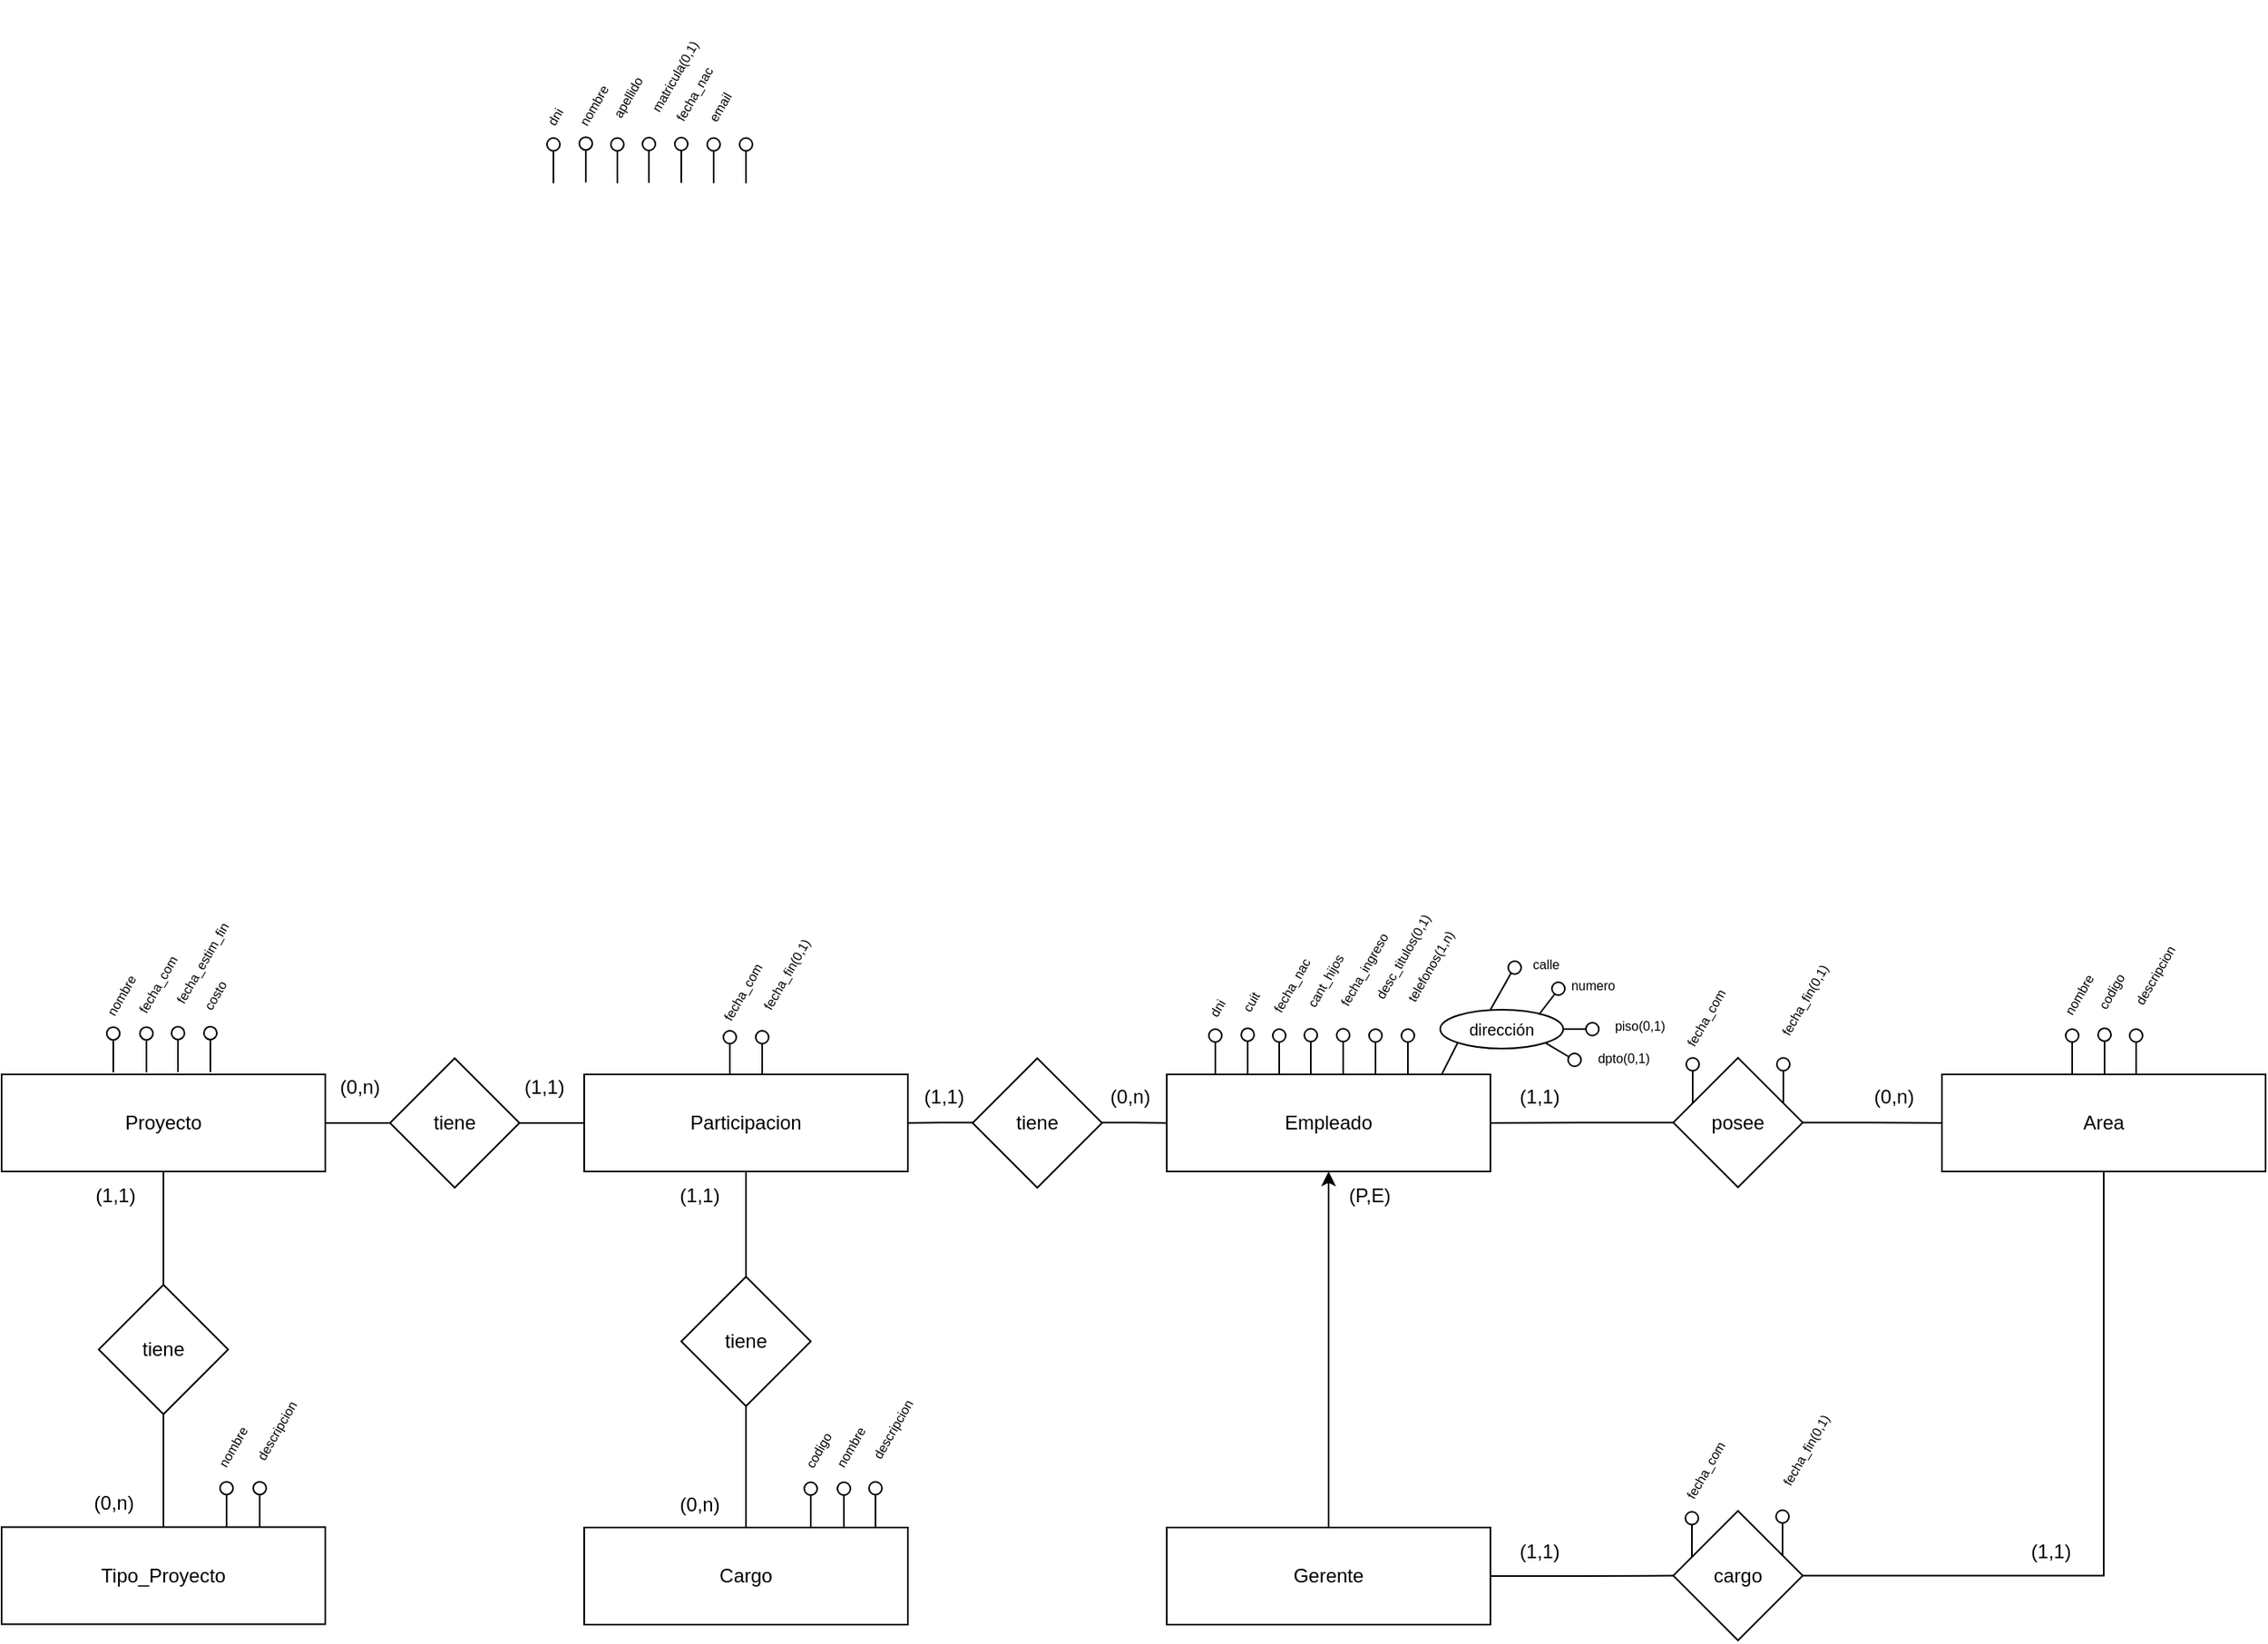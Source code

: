 <mxfile version="26.1.1">
  <diagram name="Page-1" id="OwCOIzThx3f6TGoiBRJK">
    <mxGraphModel dx="4264" dy="2077" grid="1" gridSize="10" guides="1" tooltips="1" connect="1" arrows="1" fold="1" page="1" pageScale="1" pageWidth="850" pageHeight="1100" math="0" shadow="0">
      <root>
        <mxCell id="0" />
        <mxCell id="1" parent="0" />
        <mxCell id="jll_CH9f2McwU1DsK0mr-197" value="Area" style="rounded=0;whiteSpace=wrap;html=1;" vertex="1" parent="1">
          <mxGeometry x="-761" y="-280" width="200" height="60" as="geometry" />
        </mxCell>
        <mxCell id="jll_CH9f2McwU1DsK0mr-198" value="Empleado" style="rounded=0;whiteSpace=wrap;html=1;" vertex="1" parent="1">
          <mxGeometry x="-1240" y="-280" width="200" height="60" as="geometry" />
        </mxCell>
        <mxCell id="jll_CH9f2McwU1DsK0mr-200" value="Tipo_Proyecto" style="rounded=0;whiteSpace=wrap;html=1;" vertex="1" parent="1">
          <mxGeometry x="-1960" y="-0.25" width="200" height="60" as="geometry" />
        </mxCell>
        <mxCell id="jll_CH9f2McwU1DsK0mr-201" value="Cargo" style="rounded=0;whiteSpace=wrap;html=1;" vertex="1" parent="1">
          <mxGeometry x="-1600" width="200" height="60" as="geometry" />
        </mxCell>
        <mxCell id="jll_CH9f2McwU1DsK0mr-216" value="" style="group" vertex="1" connectable="0" parent="1">
          <mxGeometry x="-1564" y="-858.998" width="8" height="28" as="geometry" />
        </mxCell>
        <mxCell id="jll_CH9f2McwU1DsK0mr-217" value="" style="ellipse;whiteSpace=wrap;html=1;aspect=fixed;fillColor=light-dark(#FFFFFF,transparent);" vertex="1" parent="jll_CH9f2McwU1DsK0mr-216">
          <mxGeometry width="8" height="8" as="geometry" />
        </mxCell>
        <mxCell id="jll_CH9f2McwU1DsK0mr-218" style="edgeStyle=orthogonalEdgeStyle;rounded=0;orthogonalLoop=1;jettySize=auto;html=1;endArrow=none;startFill=0;" edge="1" parent="jll_CH9f2McwU1DsK0mr-216">
          <mxGeometry relative="1" as="geometry">
            <mxPoint x="4" y="28" as="targetPoint" />
            <mxPoint x="4" y="8" as="sourcePoint" />
          </mxGeometry>
        </mxCell>
        <mxCell id="jll_CH9f2McwU1DsK0mr-219" value="&lt;font style=&quot;font-size: 8px;&quot;&gt;matricula(0,1)&lt;/font&gt;" style="text;html=1;align=center;verticalAlign=middle;resizable=0;points=[];autosize=1;strokeColor=none;fillColor=none;rotation=-60;" vertex="1" parent="1">
          <mxGeometry x="-1590" y="-911.998" width="90" height="30" as="geometry" />
        </mxCell>
        <mxCell id="jll_CH9f2McwU1DsK0mr-220" value="" style="group" vertex="1" connectable="0" parent="1">
          <mxGeometry x="-1623" y="-858.748" width="8" height="28" as="geometry" />
        </mxCell>
        <mxCell id="jll_CH9f2McwU1DsK0mr-221" value="" style="ellipse;whiteSpace=wrap;html=1;aspect=fixed;fillColor=light-dark(#FFFFFF,#FFFFFF);" vertex="1" parent="jll_CH9f2McwU1DsK0mr-220">
          <mxGeometry width="8" height="8" as="geometry" />
        </mxCell>
        <mxCell id="jll_CH9f2McwU1DsK0mr-222" style="edgeStyle=orthogonalEdgeStyle;rounded=0;orthogonalLoop=1;jettySize=auto;html=1;endArrow=none;startFill=0;" edge="1" parent="jll_CH9f2McwU1DsK0mr-220">
          <mxGeometry relative="1" as="geometry">
            <mxPoint x="4" y="28" as="targetPoint" />
            <mxPoint x="4" y="8" as="sourcePoint" />
          </mxGeometry>
        </mxCell>
        <mxCell id="jll_CH9f2McwU1DsK0mr-223" value="&lt;font style=&quot;font-size: 8px;&quot;&gt;dni&lt;/font&gt;" style="text;html=1;align=center;verticalAlign=middle;resizable=0;points=[];autosize=1;strokeColor=none;fillColor=none;rotation=-60;" vertex="1" parent="1">
          <mxGeometry x="-1639" y="-886.998" width="40" height="30" as="geometry" />
        </mxCell>
        <mxCell id="jll_CH9f2McwU1DsK0mr-224" value="" style="group" vertex="1" connectable="0" parent="1">
          <mxGeometry x="-1603" y="-859.288" width="8" height="28" as="geometry" />
        </mxCell>
        <mxCell id="jll_CH9f2McwU1DsK0mr-225" value="" style="ellipse;whiteSpace=wrap;html=1;aspect=fixed;fillColor=light-dark(#FFFFFF,transparent);" vertex="1" parent="jll_CH9f2McwU1DsK0mr-224">
          <mxGeometry width="8" height="8" as="geometry" />
        </mxCell>
        <mxCell id="jll_CH9f2McwU1DsK0mr-226" style="edgeStyle=orthogonalEdgeStyle;rounded=0;orthogonalLoop=1;jettySize=auto;html=1;endArrow=none;startFill=0;" edge="1" parent="jll_CH9f2McwU1DsK0mr-224">
          <mxGeometry relative="1" as="geometry">
            <mxPoint x="4" y="28" as="targetPoint" />
            <mxPoint x="4" y="8" as="sourcePoint" />
          </mxGeometry>
        </mxCell>
        <mxCell id="jll_CH9f2McwU1DsK0mr-227" value="&lt;font style=&quot;font-size: 8px;&quot;&gt;nombre&lt;/font&gt;" style="text;html=1;align=center;verticalAlign=middle;resizable=0;points=[];autosize=1;strokeColor=none;fillColor=none;rotation=-60;" vertex="1" parent="1">
          <mxGeometry x="-1620" y="-893.998" width="50" height="30" as="geometry" />
        </mxCell>
        <mxCell id="jll_CH9f2McwU1DsK0mr-228" value="" style="group" vertex="1" connectable="0" parent="1">
          <mxGeometry x="-1583.5" y="-858.748" width="8" height="28" as="geometry" />
        </mxCell>
        <mxCell id="jll_CH9f2McwU1DsK0mr-229" value="" style="ellipse;whiteSpace=wrap;html=1;aspect=fixed;fillColor=light-dark(#FFFFFF,transparent);" vertex="1" parent="jll_CH9f2McwU1DsK0mr-228">
          <mxGeometry width="8" height="8" as="geometry" />
        </mxCell>
        <mxCell id="jll_CH9f2McwU1DsK0mr-230" style="edgeStyle=orthogonalEdgeStyle;rounded=0;orthogonalLoop=1;jettySize=auto;html=1;endArrow=none;startFill=0;" edge="1" parent="jll_CH9f2McwU1DsK0mr-228">
          <mxGeometry relative="1" as="geometry">
            <mxPoint x="4" y="28" as="targetPoint" />
            <mxPoint x="4" y="8" as="sourcePoint" />
          </mxGeometry>
        </mxCell>
        <mxCell id="jll_CH9f2McwU1DsK0mr-231" value="&lt;font style=&quot;font-size: 8px;&quot;&gt;apellido&lt;/font&gt;" style="text;html=1;align=center;verticalAlign=middle;resizable=0;points=[];autosize=1;strokeColor=none;fillColor=none;rotation=-60;" vertex="1" parent="1">
          <mxGeometry x="-1604" y="-898.998" width="60" height="30" as="geometry" />
        </mxCell>
        <mxCell id="jll_CH9f2McwU1DsK0mr-232" value="" style="group" vertex="1" connectable="0" parent="1">
          <mxGeometry x="-1544" y="-858.998" width="8" height="28" as="geometry" />
        </mxCell>
        <mxCell id="jll_CH9f2McwU1DsK0mr-233" value="" style="ellipse;whiteSpace=wrap;html=1;aspect=fixed;fillColor=light-dark(#FFFFFF,transparent);" vertex="1" parent="jll_CH9f2McwU1DsK0mr-232">
          <mxGeometry width="8" height="8" as="geometry" />
        </mxCell>
        <mxCell id="jll_CH9f2McwU1DsK0mr-234" style="edgeStyle=orthogonalEdgeStyle;rounded=0;orthogonalLoop=1;jettySize=auto;html=1;endArrow=none;startFill=0;" edge="1" parent="jll_CH9f2McwU1DsK0mr-232">
          <mxGeometry relative="1" as="geometry">
            <mxPoint x="4" y="28" as="targetPoint" />
            <mxPoint x="4" y="8" as="sourcePoint" />
          </mxGeometry>
        </mxCell>
        <mxCell id="jll_CH9f2McwU1DsK0mr-235" value="&lt;font style=&quot;font-size: 8px;&quot;&gt;fecha_nac&lt;/font&gt;" style="text;html=1;align=center;verticalAlign=middle;resizable=0;points=[];autosize=1;strokeColor=none;fillColor=none;rotation=-60;" vertex="1" parent="1">
          <mxGeometry x="-1568" y="-900.998" width="70" height="30" as="geometry" />
        </mxCell>
        <mxCell id="jll_CH9f2McwU1DsK0mr-236" value="" style="group" vertex="1" connectable="0" parent="1">
          <mxGeometry x="-1524" y="-858.748" width="8" height="28" as="geometry" />
        </mxCell>
        <mxCell id="jll_CH9f2McwU1DsK0mr-237" value="" style="ellipse;whiteSpace=wrap;html=1;aspect=fixed;fillColor=light-dark(#FFFFFF,transparent);" vertex="1" parent="jll_CH9f2McwU1DsK0mr-236">
          <mxGeometry width="8" height="8" as="geometry" />
        </mxCell>
        <mxCell id="jll_CH9f2McwU1DsK0mr-238" style="edgeStyle=orthogonalEdgeStyle;rounded=0;orthogonalLoop=1;jettySize=auto;html=1;endArrow=none;startFill=0;" edge="1" parent="jll_CH9f2McwU1DsK0mr-236">
          <mxGeometry relative="1" as="geometry">
            <mxPoint x="4" y="28" as="targetPoint" />
            <mxPoint x="4" y="8" as="sourcePoint" />
          </mxGeometry>
        </mxCell>
        <mxCell id="jll_CH9f2McwU1DsK0mr-239" value="" style="group" vertex="1" connectable="0" parent="1">
          <mxGeometry x="-1504" y="-858.748" width="8" height="28" as="geometry" />
        </mxCell>
        <mxCell id="jll_CH9f2McwU1DsK0mr-240" value="" style="ellipse;whiteSpace=wrap;html=1;aspect=fixed;fillColor=light-dark(#FFFFFF,transparent);" vertex="1" parent="jll_CH9f2McwU1DsK0mr-239">
          <mxGeometry width="8" height="8" as="geometry" />
        </mxCell>
        <mxCell id="jll_CH9f2McwU1DsK0mr-241" style="edgeStyle=orthogonalEdgeStyle;rounded=0;orthogonalLoop=1;jettySize=auto;html=1;endArrow=none;startFill=0;" edge="1" parent="jll_CH9f2McwU1DsK0mr-239">
          <mxGeometry relative="1" as="geometry">
            <mxPoint x="4" y="28" as="targetPoint" />
            <mxPoint x="4" y="8" as="sourcePoint" />
          </mxGeometry>
        </mxCell>
        <mxCell id="jll_CH9f2McwU1DsK0mr-242" value="&lt;font style=&quot;font-size: 8px;&quot;&gt;email&lt;/font&gt;" style="text;html=1;align=center;verticalAlign=middle;resizable=0;points=[];autosize=1;strokeColor=none;fillColor=none;rotation=-60;" vertex="1" parent="1">
          <mxGeometry x="-1542" y="-892.998" width="50" height="30" as="geometry" />
        </mxCell>
        <mxCell id="jll_CH9f2McwU1DsK0mr-287" value="" style="group" vertex="1" connectable="0" parent="1">
          <mxGeometry x="-684.5" y="-307.998" width="8" height="28" as="geometry" />
        </mxCell>
        <mxCell id="jll_CH9f2McwU1DsK0mr-288" value="" style="ellipse;whiteSpace=wrap;html=1;aspect=fixed;fillColor=light-dark(#FFFFFF,#FFFFFF);" vertex="1" parent="jll_CH9f2McwU1DsK0mr-287">
          <mxGeometry width="8" height="8" as="geometry" />
        </mxCell>
        <mxCell id="jll_CH9f2McwU1DsK0mr-289" style="edgeStyle=orthogonalEdgeStyle;rounded=0;orthogonalLoop=1;jettySize=auto;html=1;endArrow=none;startFill=0;" edge="1" parent="jll_CH9f2McwU1DsK0mr-287">
          <mxGeometry relative="1" as="geometry">
            <mxPoint x="4" y="28" as="targetPoint" />
            <mxPoint x="4" y="8" as="sourcePoint" />
          </mxGeometry>
        </mxCell>
        <mxCell id="jll_CH9f2McwU1DsK0mr-290" value="&lt;font style=&quot;font-size: 8px;&quot;&gt;nombre&lt;/font&gt;" style="text;html=1;align=center;verticalAlign=middle;resizable=0;points=[];autosize=1;strokeColor=none;fillColor=none;rotation=-60;" vertex="1" parent="1">
          <mxGeometry x="-702.5" y="-343.998" width="50" height="30" as="geometry" />
        </mxCell>
        <mxCell id="jll_CH9f2McwU1DsK0mr-291" value="" style="group" vertex="1" connectable="0" parent="1">
          <mxGeometry x="-664.5" y="-308.538" width="8" height="28" as="geometry" />
        </mxCell>
        <mxCell id="jll_CH9f2McwU1DsK0mr-292" value="" style="ellipse;whiteSpace=wrap;html=1;aspect=fixed;fillColor=light-dark(#FFFFFF,transparent);" vertex="1" parent="jll_CH9f2McwU1DsK0mr-291">
          <mxGeometry width="8" height="8" as="geometry" />
        </mxCell>
        <mxCell id="jll_CH9f2McwU1DsK0mr-293" style="edgeStyle=orthogonalEdgeStyle;rounded=0;orthogonalLoop=1;jettySize=auto;html=1;endArrow=none;startFill=0;" edge="1" parent="jll_CH9f2McwU1DsK0mr-291">
          <mxGeometry relative="1" as="geometry">
            <mxPoint x="4" y="28" as="targetPoint" />
            <mxPoint x="4" y="8" as="sourcePoint" />
          </mxGeometry>
        </mxCell>
        <mxCell id="jll_CH9f2McwU1DsK0mr-294" value="&lt;font style=&quot;font-size: 8px;&quot;&gt;codigo&lt;/font&gt;" style="text;html=1;align=center;verticalAlign=middle;resizable=0;points=[];autosize=1;strokeColor=none;fillColor=none;rotation=-60;" vertex="1" parent="1">
          <mxGeometry x="-682.5" y="-345.998" width="50" height="30" as="geometry" />
        </mxCell>
        <mxCell id="jll_CH9f2McwU1DsK0mr-295" value="" style="group" vertex="1" connectable="0" parent="1">
          <mxGeometry x="-645" y="-307.998" width="8" height="28" as="geometry" />
        </mxCell>
        <mxCell id="jll_CH9f2McwU1DsK0mr-296" value="" style="ellipse;whiteSpace=wrap;html=1;aspect=fixed;fillColor=light-dark(#FFFFFF,transparent);" vertex="1" parent="jll_CH9f2McwU1DsK0mr-295">
          <mxGeometry width="8" height="8" as="geometry" />
        </mxCell>
        <mxCell id="jll_CH9f2McwU1DsK0mr-297" style="edgeStyle=orthogonalEdgeStyle;rounded=0;orthogonalLoop=1;jettySize=auto;html=1;endArrow=none;startFill=0;" edge="1" parent="jll_CH9f2McwU1DsK0mr-295">
          <mxGeometry relative="1" as="geometry">
            <mxPoint x="4" y="28" as="targetPoint" />
            <mxPoint x="4" y="8" as="sourcePoint" />
          </mxGeometry>
        </mxCell>
        <mxCell id="jll_CH9f2McwU1DsK0mr-298" value="&lt;font style=&quot;font-size: 8px;&quot;&gt;descripcion&lt;/font&gt;" style="text;html=1;align=center;verticalAlign=middle;resizable=0;points=[];autosize=1;strokeColor=none;fillColor=none;rotation=-60;" vertex="1" parent="1">
          <mxGeometry x="-670.5" y="-355.998" width="80" height="30" as="geometry" />
        </mxCell>
        <mxCell id="jll_CH9f2McwU1DsK0mr-310" value="" style="group" vertex="1" connectable="0" parent="1">
          <mxGeometry x="-1155" y="-308.248" width="8" height="28" as="geometry" />
        </mxCell>
        <mxCell id="jll_CH9f2McwU1DsK0mr-311" value="" style="ellipse;whiteSpace=wrap;html=1;aspect=fixed;fillColor=light-dark(#FFFFFF,transparent);" vertex="1" parent="jll_CH9f2McwU1DsK0mr-310">
          <mxGeometry width="8" height="8" as="geometry" />
        </mxCell>
        <mxCell id="jll_CH9f2McwU1DsK0mr-312" style="edgeStyle=orthogonalEdgeStyle;rounded=0;orthogonalLoop=1;jettySize=auto;html=1;endArrow=none;startFill=0;" edge="1" parent="jll_CH9f2McwU1DsK0mr-310">
          <mxGeometry relative="1" as="geometry">
            <mxPoint x="4" y="28" as="targetPoint" />
            <mxPoint x="4" y="8" as="sourcePoint" />
          </mxGeometry>
        </mxCell>
        <mxCell id="jll_CH9f2McwU1DsK0mr-313" value="" style="group" vertex="1" connectable="0" parent="1">
          <mxGeometry x="-1214" y="-307.998" width="8" height="28" as="geometry" />
        </mxCell>
        <mxCell id="jll_CH9f2McwU1DsK0mr-314" value="" style="ellipse;whiteSpace=wrap;html=1;aspect=fixed;fillColor=light-dark(#FFFFFF,#FFFFFF);" vertex="1" parent="jll_CH9f2McwU1DsK0mr-313">
          <mxGeometry width="8" height="8" as="geometry" />
        </mxCell>
        <mxCell id="jll_CH9f2McwU1DsK0mr-315" style="edgeStyle=orthogonalEdgeStyle;rounded=0;orthogonalLoop=1;jettySize=auto;html=1;endArrow=none;startFill=0;" edge="1" parent="jll_CH9f2McwU1DsK0mr-313">
          <mxGeometry relative="1" as="geometry">
            <mxPoint x="4" y="28" as="targetPoint" />
            <mxPoint x="4" y="8" as="sourcePoint" />
          </mxGeometry>
        </mxCell>
        <mxCell id="jll_CH9f2McwU1DsK0mr-316" value="&lt;font style=&quot;font-size: 8px;&quot;&gt;dni&lt;/font&gt;" style="text;html=1;align=center;verticalAlign=middle;resizable=0;points=[];autosize=1;strokeColor=none;fillColor=none;rotation=-60;" vertex="1" parent="1">
          <mxGeometry x="-1230" y="-336.248" width="40" height="30" as="geometry" />
        </mxCell>
        <mxCell id="jll_CH9f2McwU1DsK0mr-317" value="" style="group" vertex="1" connectable="0" parent="1">
          <mxGeometry x="-1194" y="-308.538" width="8" height="28" as="geometry" />
        </mxCell>
        <mxCell id="jll_CH9f2McwU1DsK0mr-318" value="" style="ellipse;whiteSpace=wrap;html=1;aspect=fixed;fillColor=light-dark(#FFFFFF,#FFFFFF);" vertex="1" parent="jll_CH9f2McwU1DsK0mr-317">
          <mxGeometry width="8" height="8" as="geometry" />
        </mxCell>
        <mxCell id="jll_CH9f2McwU1DsK0mr-319" style="edgeStyle=orthogonalEdgeStyle;rounded=0;orthogonalLoop=1;jettySize=auto;html=1;endArrow=none;startFill=0;" edge="1" parent="jll_CH9f2McwU1DsK0mr-317">
          <mxGeometry relative="1" as="geometry">
            <mxPoint x="4" y="28" as="targetPoint" />
            <mxPoint x="4" y="8" as="sourcePoint" />
          </mxGeometry>
        </mxCell>
        <mxCell id="jll_CH9f2McwU1DsK0mr-320" value="&lt;font style=&quot;font-size: 8px;&quot;&gt;cuit&lt;/font&gt;" style="text;html=1;align=center;verticalAlign=middle;resizable=0;points=[];autosize=1;strokeColor=none;fillColor=none;rotation=-60;" vertex="1" parent="1">
          <mxGeometry x="-1209" y="-339.998" width="40" height="30" as="geometry" />
        </mxCell>
        <mxCell id="jll_CH9f2McwU1DsK0mr-321" value="" style="group" vertex="1" connectable="0" parent="1">
          <mxGeometry x="-1174.5" y="-307.998" width="8" height="28" as="geometry" />
        </mxCell>
        <mxCell id="jll_CH9f2McwU1DsK0mr-322" value="" style="ellipse;whiteSpace=wrap;html=1;aspect=fixed;fillColor=light-dark(#FFFFFF,transparent);" vertex="1" parent="jll_CH9f2McwU1DsK0mr-321">
          <mxGeometry width="8" height="8" as="geometry" />
        </mxCell>
        <mxCell id="jll_CH9f2McwU1DsK0mr-323" style="edgeStyle=orthogonalEdgeStyle;rounded=0;orthogonalLoop=1;jettySize=auto;html=1;endArrow=none;startFill=0;" edge="1" parent="jll_CH9f2McwU1DsK0mr-321">
          <mxGeometry relative="1" as="geometry">
            <mxPoint x="4" y="28" as="targetPoint" />
            <mxPoint x="4" y="8" as="sourcePoint" />
          </mxGeometry>
        </mxCell>
        <mxCell id="jll_CH9f2McwU1DsK0mr-324" value="&lt;font style=&quot;font-size: 8px;&quot;&gt;cant_hijos&lt;/font&gt;" style="text;html=1;align=center;verticalAlign=middle;resizable=0;points=[];autosize=1;strokeColor=none;fillColor=none;rotation=-60;" vertex="1" parent="1">
          <mxGeometry x="-1178" y="-352.998" width="70" height="30" as="geometry" />
        </mxCell>
        <mxCell id="jll_CH9f2McwU1DsK0mr-325" value="" style="group" vertex="1" connectable="0" parent="1">
          <mxGeometry x="-1135" y="-308.248" width="8" height="28" as="geometry" />
        </mxCell>
        <mxCell id="jll_CH9f2McwU1DsK0mr-326" value="" style="ellipse;whiteSpace=wrap;html=1;aspect=fixed;fillColor=light-dark(#FFFFFF,transparent);" vertex="1" parent="jll_CH9f2McwU1DsK0mr-325">
          <mxGeometry width="8" height="8" as="geometry" />
        </mxCell>
        <mxCell id="jll_CH9f2McwU1DsK0mr-327" style="edgeStyle=orthogonalEdgeStyle;rounded=0;orthogonalLoop=1;jettySize=auto;html=1;endArrow=none;startFill=0;" edge="1" parent="jll_CH9f2McwU1DsK0mr-325">
          <mxGeometry relative="1" as="geometry">
            <mxPoint x="4" y="28" as="targetPoint" />
            <mxPoint x="4" y="8" as="sourcePoint" />
          </mxGeometry>
        </mxCell>
        <mxCell id="jll_CH9f2McwU1DsK0mr-328" value="&lt;font style=&quot;font-size: 8px;&quot;&gt;fecha_nac&lt;/font&gt;" style="text;html=1;align=center;verticalAlign=middle;resizable=0;points=[];autosize=1;strokeColor=none;fillColor=none;rotation=-60;" vertex="1" parent="1">
          <mxGeometry x="-1199" y="-350.248" width="70" height="30" as="geometry" />
        </mxCell>
        <mxCell id="jll_CH9f2McwU1DsK0mr-329" value="" style="group" vertex="1" connectable="0" parent="1">
          <mxGeometry x="-1115" y="-307.998" width="8" height="28" as="geometry" />
        </mxCell>
        <mxCell id="jll_CH9f2McwU1DsK0mr-330" value="" style="ellipse;whiteSpace=wrap;html=1;aspect=fixed;fillColor=light-dark(#FFFFFF,transparent);" vertex="1" parent="jll_CH9f2McwU1DsK0mr-329">
          <mxGeometry width="8" height="8" as="geometry" />
        </mxCell>
        <mxCell id="jll_CH9f2McwU1DsK0mr-331" style="edgeStyle=orthogonalEdgeStyle;rounded=0;orthogonalLoop=1;jettySize=auto;html=1;endArrow=none;startFill=0;" edge="1" parent="jll_CH9f2McwU1DsK0mr-329">
          <mxGeometry relative="1" as="geometry">
            <mxPoint x="4" y="28" as="targetPoint" />
            <mxPoint x="4" y="8" as="sourcePoint" />
          </mxGeometry>
        </mxCell>
        <mxCell id="jll_CH9f2McwU1DsK0mr-332" value="" style="group" vertex="1" connectable="0" parent="1">
          <mxGeometry x="-1095" y="-307.998" width="8" height="28" as="geometry" />
        </mxCell>
        <mxCell id="jll_CH9f2McwU1DsK0mr-333" value="" style="ellipse;whiteSpace=wrap;html=1;aspect=fixed;fillColor=light-dark(#FFFFFF,transparent);" vertex="1" parent="jll_CH9f2McwU1DsK0mr-332">
          <mxGeometry width="8" height="8" as="geometry" />
        </mxCell>
        <mxCell id="jll_CH9f2McwU1DsK0mr-334" style="edgeStyle=orthogonalEdgeStyle;rounded=0;orthogonalLoop=1;jettySize=auto;html=1;endArrow=none;startFill=0;" edge="1" parent="jll_CH9f2McwU1DsK0mr-332">
          <mxGeometry relative="1" as="geometry">
            <mxPoint x="4" y="28" as="targetPoint" />
            <mxPoint x="4" y="8" as="sourcePoint" />
          </mxGeometry>
        </mxCell>
        <mxCell id="jll_CH9f2McwU1DsK0mr-335" value="&lt;font style=&quot;font-size: 8px;&quot;&gt;desc_titulos(0,1)&lt;/font&gt;" style="text;html=1;align=center;verticalAlign=middle;resizable=0;points=[];autosize=1;strokeColor=none;fillColor=none;rotation=-60;" vertex="1" parent="1">
          <mxGeometry x="-1150" y="-367.998" width="110" height="30" as="geometry" />
        </mxCell>
        <mxCell id="jll_CH9f2McwU1DsK0mr-336" value="&lt;font style=&quot;font-size: 8px;&quot;&gt;fecha_ingreso&lt;/font&gt;" style="text;html=1;align=center;verticalAlign=middle;resizable=0;points=[];autosize=1;strokeColor=none;fillColor=none;rotation=-60;" vertex="1" parent="1">
          <mxGeometry x="-1164" y="-359.998" width="90" height="30" as="geometry" />
        </mxCell>
        <mxCell id="jll_CH9f2McwU1DsK0mr-337" value="&lt;font style=&quot;font-size: 8px;&quot;&gt;telefonos(1,n)&lt;/font&gt;" style="text;html=1;align=center;verticalAlign=middle;resizable=0;points=[];autosize=1;strokeColor=none;fillColor=none;rotation=-60;" vertex="1" parent="1">
          <mxGeometry x="-1123" y="-361.998" width="90" height="30" as="geometry" />
        </mxCell>
        <mxCell id="jll_CH9f2McwU1DsK0mr-339" style="edgeStyle=orthogonalEdgeStyle;rounded=0;orthogonalLoop=1;jettySize=auto;html=1;entryX=1;entryY=0.5;entryDx=0;entryDy=0;endArrow=none;startFill=0;" edge="1" parent="1" source="jll_CH9f2McwU1DsK0mr-338" target="jll_CH9f2McwU1DsK0mr-198">
          <mxGeometry relative="1" as="geometry" />
        </mxCell>
        <mxCell id="jll_CH9f2McwU1DsK0mr-338" value="posee" style="rhombus;whiteSpace=wrap;html=1;" vertex="1" parent="1">
          <mxGeometry x="-927" y="-290.25" width="80" height="80" as="geometry" />
        </mxCell>
        <mxCell id="jll_CH9f2McwU1DsK0mr-340" style="edgeStyle=orthogonalEdgeStyle;rounded=0;orthogonalLoop=1;jettySize=auto;html=1;entryX=0;entryY=0.5;entryDx=0;entryDy=0;endArrow=none;startFill=0;" edge="1" parent="1" source="jll_CH9f2McwU1DsK0mr-338" target="jll_CH9f2McwU1DsK0mr-197">
          <mxGeometry relative="1" as="geometry">
            <mxPoint x="-498.5" y="-246" as="targetPoint" />
          </mxGeometry>
        </mxCell>
        <mxCell id="jll_CH9f2McwU1DsK0mr-342" value="(0,n)" style="text;html=1;align=center;verticalAlign=middle;resizable=0;points=[];autosize=1;strokeColor=none;fillColor=none;" vertex="1" parent="1">
          <mxGeometry x="-821" y="-280.54" width="60" height="30" as="geometry" />
        </mxCell>
        <mxCell id="jll_CH9f2McwU1DsK0mr-347" style="edgeStyle=orthogonalEdgeStyle;rounded=0;orthogonalLoop=1;jettySize=auto;html=1;entryX=0;entryY=0.5;entryDx=0;entryDy=0;endArrow=none;startFill=0;" edge="1" parent="1" source="jll_CH9f2McwU1DsK0mr-344" target="jll_CH9f2McwU1DsK0mr-346">
          <mxGeometry relative="1" as="geometry" />
        </mxCell>
        <mxCell id="jll_CH9f2McwU1DsK0mr-349" style="edgeStyle=orthogonalEdgeStyle;rounded=0;orthogonalLoop=1;jettySize=auto;html=1;entryX=0.5;entryY=1;entryDx=0;entryDy=0;" edge="1" parent="1" source="jll_CH9f2McwU1DsK0mr-344" target="jll_CH9f2McwU1DsK0mr-198">
          <mxGeometry relative="1" as="geometry" />
        </mxCell>
        <mxCell id="jll_CH9f2McwU1DsK0mr-344" value="Gerente" style="rounded=0;whiteSpace=wrap;html=1;" vertex="1" parent="1">
          <mxGeometry x="-1240" width="200" height="60" as="geometry" />
        </mxCell>
        <mxCell id="jll_CH9f2McwU1DsK0mr-348" style="edgeStyle=orthogonalEdgeStyle;rounded=0;orthogonalLoop=1;jettySize=auto;html=1;entryX=0.5;entryY=1;entryDx=0;entryDy=0;endArrow=none;startFill=0;" edge="1" parent="1" source="jll_CH9f2McwU1DsK0mr-346" target="jll_CH9f2McwU1DsK0mr-197">
          <mxGeometry relative="1" as="geometry" />
        </mxCell>
        <mxCell id="jll_CH9f2McwU1DsK0mr-346" value="cargo" style="rhombus;whiteSpace=wrap;html=1;" vertex="1" parent="1">
          <mxGeometry x="-927" y="-10.25" width="80" height="80" as="geometry" />
        </mxCell>
        <mxCell id="jll_CH9f2McwU1DsK0mr-350" value="(P,E)" style="text;html=1;align=center;verticalAlign=middle;resizable=0;points=[];autosize=1;strokeColor=none;fillColor=none;" vertex="1" parent="1">
          <mxGeometry x="-1145" y="-220" width="60" height="30" as="geometry" />
        </mxCell>
        <mxCell id="jll_CH9f2McwU1DsK0mr-354" value="" style="group" vertex="1" connectable="0" parent="1">
          <mxGeometry x="-919" y="-290.248" width="8" height="28" as="geometry" />
        </mxCell>
        <mxCell id="jll_CH9f2McwU1DsK0mr-355" value="" style="ellipse;whiteSpace=wrap;html=1;aspect=fixed;fillColor=light-dark(#FFFFFF,transparent);" vertex="1" parent="jll_CH9f2McwU1DsK0mr-354">
          <mxGeometry width="8" height="8" as="geometry" />
        </mxCell>
        <mxCell id="jll_CH9f2McwU1DsK0mr-356" style="edgeStyle=orthogonalEdgeStyle;rounded=0;orthogonalLoop=1;jettySize=auto;html=1;endArrow=none;startFill=0;" edge="1" parent="jll_CH9f2McwU1DsK0mr-354">
          <mxGeometry relative="1" as="geometry">
            <mxPoint x="4" y="28" as="targetPoint" />
            <mxPoint x="4" y="8" as="sourcePoint" />
          </mxGeometry>
        </mxCell>
        <mxCell id="jll_CH9f2McwU1DsK0mr-357" value="" style="group" vertex="1" connectable="0" parent="1">
          <mxGeometry x="-863" y="-290.248" width="8" height="28" as="geometry" />
        </mxCell>
        <mxCell id="jll_CH9f2McwU1DsK0mr-358" value="" style="ellipse;whiteSpace=wrap;html=1;aspect=fixed;fillColor=light-dark(#FFFFFF,transparent);" vertex="1" parent="jll_CH9f2McwU1DsK0mr-357">
          <mxGeometry width="8" height="8" as="geometry" />
        </mxCell>
        <mxCell id="jll_CH9f2McwU1DsK0mr-359" style="edgeStyle=orthogonalEdgeStyle;rounded=0;orthogonalLoop=1;jettySize=auto;html=1;endArrow=none;startFill=0;" edge="1" parent="jll_CH9f2McwU1DsK0mr-357">
          <mxGeometry relative="1" as="geometry">
            <mxPoint x="4" y="28" as="targetPoint" />
            <mxPoint x="4" y="8" as="sourcePoint" />
          </mxGeometry>
        </mxCell>
        <mxCell id="jll_CH9f2McwU1DsK0mr-360" value="&lt;font style=&quot;font-size: 8px;&quot;&gt;fecha_com&lt;/font&gt;" style="text;html=1;align=center;verticalAlign=middle;resizable=0;points=[];autosize=1;strokeColor=none;fillColor=none;rotation=-60;" vertex="1" parent="1">
          <mxGeometry x="-943" y="-330.248" width="70" height="30" as="geometry" />
        </mxCell>
        <mxCell id="jll_CH9f2McwU1DsK0mr-361" value="&lt;font style=&quot;font-size: 8px;&quot;&gt;fecha_fin(0,1)&lt;/font&gt;" style="text;html=1;align=center;verticalAlign=middle;resizable=0;points=[];autosize=1;strokeColor=none;fillColor=none;rotation=-60;" vertex="1" parent="1">
          <mxGeometry x="-892" y="-341.248" width="90" height="30" as="geometry" />
        </mxCell>
        <mxCell id="jll_CH9f2McwU1DsK0mr-362" value="" style="group" vertex="1" connectable="0" parent="1">
          <mxGeometry x="-919.5" y="-9.75" width="8" height="28" as="geometry" />
        </mxCell>
        <mxCell id="jll_CH9f2McwU1DsK0mr-363" value="" style="ellipse;whiteSpace=wrap;html=1;aspect=fixed;fillColor=light-dark(#FFFFFF,transparent);" vertex="1" parent="jll_CH9f2McwU1DsK0mr-362">
          <mxGeometry width="8" height="8" as="geometry" />
        </mxCell>
        <mxCell id="jll_CH9f2McwU1DsK0mr-364" style="edgeStyle=orthogonalEdgeStyle;rounded=0;orthogonalLoop=1;jettySize=auto;html=1;endArrow=none;startFill=0;" edge="1" parent="jll_CH9f2McwU1DsK0mr-362">
          <mxGeometry relative="1" as="geometry">
            <mxPoint x="4" y="28" as="targetPoint" />
            <mxPoint x="4" y="8" as="sourcePoint" />
          </mxGeometry>
        </mxCell>
        <mxCell id="jll_CH9f2McwU1DsK0mr-365" value="" style="group" vertex="1" connectable="0" parent="1">
          <mxGeometry x="-863.5" y="-10.75" width="8" height="28" as="geometry" />
        </mxCell>
        <mxCell id="jll_CH9f2McwU1DsK0mr-366" value="" style="ellipse;whiteSpace=wrap;html=1;aspect=fixed;fillColor=light-dark(#FFFFFF,transparent);" vertex="1" parent="jll_CH9f2McwU1DsK0mr-365">
          <mxGeometry width="8" height="8" as="geometry" />
        </mxCell>
        <mxCell id="jll_CH9f2McwU1DsK0mr-367" style="edgeStyle=orthogonalEdgeStyle;rounded=0;orthogonalLoop=1;jettySize=auto;html=1;endArrow=none;startFill=0;" edge="1" parent="jll_CH9f2McwU1DsK0mr-365">
          <mxGeometry relative="1" as="geometry">
            <mxPoint x="4" y="28" as="targetPoint" />
            <mxPoint x="4" y="8" as="sourcePoint" />
          </mxGeometry>
        </mxCell>
        <mxCell id="jll_CH9f2McwU1DsK0mr-368" value="&lt;font style=&quot;font-size: 8px;&quot;&gt;fecha_com&lt;/font&gt;" style="text;html=1;align=center;verticalAlign=middle;resizable=0;points=[];autosize=1;strokeColor=none;fillColor=none;rotation=-60;" vertex="1" parent="1">
          <mxGeometry x="-943.5" y="-50.248" width="70" height="30" as="geometry" />
        </mxCell>
        <mxCell id="jll_CH9f2McwU1DsK0mr-369" value="&lt;font style=&quot;font-size: 8px;&quot;&gt;fecha_fin(0,1)&lt;/font&gt;" style="text;html=1;align=center;verticalAlign=middle;resizable=0;points=[];autosize=1;strokeColor=none;fillColor=none;rotation=-60;" vertex="1" parent="1">
          <mxGeometry x="-891" y="-62.998" width="90" height="30" as="geometry" />
        </mxCell>
        <mxCell id="jll_CH9f2McwU1DsK0mr-416" style="edgeStyle=orthogonalEdgeStyle;rounded=0;orthogonalLoop=1;jettySize=auto;html=1;entryX=0.5;entryY=0;entryDx=0;entryDy=0;endArrow=none;startFill=0;" edge="1" parent="1" source="jll_CH9f2McwU1DsK0mr-370" target="jll_CH9f2McwU1DsK0mr-415">
          <mxGeometry relative="1" as="geometry" />
        </mxCell>
        <mxCell id="jll_CH9f2McwU1DsK0mr-370" value="Proyecto" style="rounded=0;whiteSpace=wrap;html=1;" vertex="1" parent="1">
          <mxGeometry x="-1960" y="-280" width="200" height="60" as="geometry" />
        </mxCell>
        <mxCell id="jll_CH9f2McwU1DsK0mr-371" value="(1,1)" style="text;html=1;align=center;verticalAlign=middle;resizable=0;points=[];autosize=1;strokeColor=none;fillColor=none;" vertex="1" parent="1">
          <mxGeometry x="-1040" y="-280.54" width="60" height="30" as="geometry" />
        </mxCell>
        <mxCell id="jll_CH9f2McwU1DsK0mr-372" value="(1,1)" style="text;html=1;align=center;verticalAlign=middle;resizable=0;points=[];autosize=1;strokeColor=none;fillColor=none;" vertex="1" parent="1">
          <mxGeometry x="-1040" y="-2.842e-14" width="60" height="30" as="geometry" />
        </mxCell>
        <mxCell id="jll_CH9f2McwU1DsK0mr-373" value="(1,1)" style="text;html=1;align=center;verticalAlign=middle;resizable=0;points=[];autosize=1;strokeColor=none;fillColor=none;" vertex="1" parent="1">
          <mxGeometry x="-724.5" y="-2.842e-14" width="60" height="30" as="geometry" />
        </mxCell>
        <mxCell id="jll_CH9f2McwU1DsK0mr-375" value="tiene" style="rhombus;whiteSpace=wrap;html=1;" vertex="1" parent="1">
          <mxGeometry x="-1360" y="-290" width="80" height="80" as="geometry" />
        </mxCell>
        <mxCell id="jll_CH9f2McwU1DsK0mr-378" value="" style="group" vertex="1" connectable="0" parent="1">
          <mxGeometry x="-1514" y="-306.998" width="8" height="28" as="geometry" />
        </mxCell>
        <mxCell id="jll_CH9f2McwU1DsK0mr-379" value="" style="ellipse;whiteSpace=wrap;html=1;aspect=fixed;fillColor=light-dark(#FFFFFF,transparent);" vertex="1" parent="jll_CH9f2McwU1DsK0mr-378">
          <mxGeometry width="8" height="8" as="geometry" />
        </mxCell>
        <mxCell id="jll_CH9f2McwU1DsK0mr-380" style="edgeStyle=orthogonalEdgeStyle;rounded=0;orthogonalLoop=1;jettySize=auto;html=1;endArrow=none;startFill=0;" edge="1" parent="jll_CH9f2McwU1DsK0mr-378">
          <mxGeometry relative="1" as="geometry">
            <mxPoint x="4" y="28" as="targetPoint" />
            <mxPoint x="4" y="8" as="sourcePoint" />
          </mxGeometry>
        </mxCell>
        <mxCell id="jll_CH9f2McwU1DsK0mr-381" value="" style="group" vertex="1" connectable="0" parent="1">
          <mxGeometry x="-1494" y="-306.998" width="8" height="28" as="geometry" />
        </mxCell>
        <mxCell id="jll_CH9f2McwU1DsK0mr-382" value="" style="ellipse;whiteSpace=wrap;html=1;aspect=fixed;fillColor=light-dark(#FFFFFF,transparent);" vertex="1" parent="jll_CH9f2McwU1DsK0mr-381">
          <mxGeometry width="8" height="8" as="geometry" />
        </mxCell>
        <mxCell id="jll_CH9f2McwU1DsK0mr-383" style="edgeStyle=orthogonalEdgeStyle;rounded=0;orthogonalLoop=1;jettySize=auto;html=1;endArrow=none;startFill=0;" edge="1" parent="jll_CH9f2McwU1DsK0mr-381">
          <mxGeometry relative="1" as="geometry">
            <mxPoint x="4" y="28" as="targetPoint" />
            <mxPoint x="4" y="8" as="sourcePoint" />
          </mxGeometry>
        </mxCell>
        <mxCell id="jll_CH9f2McwU1DsK0mr-384" value="&lt;font style=&quot;font-size: 8px;&quot;&gt;fecha_com&lt;/font&gt;" style="text;html=1;align=center;verticalAlign=middle;resizable=0;points=[];autosize=1;strokeColor=none;fillColor=none;rotation=-60;" vertex="1" parent="1">
          <mxGeometry x="-1538" y="-345.998" width="70" height="30" as="geometry" />
        </mxCell>
        <mxCell id="jll_CH9f2McwU1DsK0mr-385" value="&lt;font style=&quot;font-size: 8px;&quot;&gt;fecha_fin(0,1)&lt;/font&gt;" style="text;html=1;align=center;verticalAlign=middle;resizable=0;points=[];autosize=1;strokeColor=none;fillColor=none;rotation=-60;" vertex="1" parent="1">
          <mxGeometry x="-1521" y="-356.998" width="90" height="30" as="geometry" />
        </mxCell>
        <mxCell id="jll_CH9f2McwU1DsK0mr-386" value="(0,n)" style="text;html=1;align=center;verticalAlign=middle;resizable=0;points=[];autosize=1;strokeColor=none;fillColor=none;" vertex="1" parent="1">
          <mxGeometry x="-1769" y="-287.04" width="60" height="30" as="geometry" />
        </mxCell>
        <mxCell id="jll_CH9f2McwU1DsK0mr-387" value="" style="group" vertex="1" connectable="0" parent="1">
          <mxGeometry x="-1855" y="-309.538" width="8" height="28" as="geometry" />
        </mxCell>
        <mxCell id="jll_CH9f2McwU1DsK0mr-388" value="" style="ellipse;whiteSpace=wrap;html=1;aspect=fixed;fillColor=light-dark(#FFFFFF,transparent);" vertex="1" parent="jll_CH9f2McwU1DsK0mr-387">
          <mxGeometry width="8" height="8" as="geometry" />
        </mxCell>
        <mxCell id="jll_CH9f2McwU1DsK0mr-389" style="edgeStyle=orthogonalEdgeStyle;rounded=0;orthogonalLoop=1;jettySize=auto;html=1;endArrow=none;startFill=0;" edge="1" parent="jll_CH9f2McwU1DsK0mr-387">
          <mxGeometry relative="1" as="geometry">
            <mxPoint x="4" y="28" as="targetPoint" />
            <mxPoint x="4" y="8" as="sourcePoint" />
          </mxGeometry>
        </mxCell>
        <mxCell id="jll_CH9f2McwU1DsK0mr-390" value="" style="group" vertex="1" connectable="0" parent="1">
          <mxGeometry x="-1895" y="-309.288" width="8" height="28" as="geometry" />
        </mxCell>
        <mxCell id="jll_CH9f2McwU1DsK0mr-391" value="" style="ellipse;whiteSpace=wrap;html=1;aspect=fixed;fillColor=light-dark(#FFFFFF,#FFFFFF);" vertex="1" parent="jll_CH9f2McwU1DsK0mr-390">
          <mxGeometry width="8" height="8" as="geometry" />
        </mxCell>
        <mxCell id="jll_CH9f2McwU1DsK0mr-392" style="edgeStyle=orthogonalEdgeStyle;rounded=0;orthogonalLoop=1;jettySize=auto;html=1;endArrow=none;startFill=0;" edge="1" parent="jll_CH9f2McwU1DsK0mr-390">
          <mxGeometry relative="1" as="geometry">
            <mxPoint x="4" y="28" as="targetPoint" />
            <mxPoint x="4" y="8" as="sourcePoint" />
          </mxGeometry>
        </mxCell>
        <mxCell id="jll_CH9f2McwU1DsK0mr-393" value="&lt;font style=&quot;font-size: 8px;&quot;&gt;nombre&lt;/font&gt;" style="text;html=1;align=center;verticalAlign=middle;resizable=0;points=[];autosize=1;strokeColor=none;fillColor=none;rotation=-60;" vertex="1" parent="1">
          <mxGeometry x="-1912" y="-343.998" width="50" height="30" as="geometry" />
        </mxCell>
        <mxCell id="jll_CH9f2McwU1DsK0mr-398" value="" style="group" vertex="1" connectable="0" parent="1">
          <mxGeometry x="-1874.5" y="-309.288" width="8" height="28" as="geometry" />
        </mxCell>
        <mxCell id="jll_CH9f2McwU1DsK0mr-399" value="" style="ellipse;whiteSpace=wrap;html=1;aspect=fixed;fillColor=light-dark(#FFFFFF,transparent);" vertex="1" parent="jll_CH9f2McwU1DsK0mr-398">
          <mxGeometry width="8" height="8" as="geometry" />
        </mxCell>
        <mxCell id="jll_CH9f2McwU1DsK0mr-400" style="edgeStyle=orthogonalEdgeStyle;rounded=0;orthogonalLoop=1;jettySize=auto;html=1;endArrow=none;startFill=0;" edge="1" parent="jll_CH9f2McwU1DsK0mr-398">
          <mxGeometry relative="1" as="geometry">
            <mxPoint x="4" y="28" as="targetPoint" />
            <mxPoint x="4" y="8" as="sourcePoint" />
          </mxGeometry>
        </mxCell>
        <mxCell id="jll_CH9f2McwU1DsK0mr-401" value="&lt;font style=&quot;font-size: 8px;&quot;&gt;fecha_estim_fin&lt;/font&gt;" style="text;html=1;align=center;verticalAlign=middle;resizable=0;points=[];autosize=1;strokeColor=none;fillColor=none;rotation=-60;" vertex="1" parent="1">
          <mxGeometry x="-1887" y="-363.998" width="100" height="30" as="geometry" />
        </mxCell>
        <mxCell id="jll_CH9f2McwU1DsK0mr-402" value="" style="group" vertex="1" connectable="0" parent="1">
          <mxGeometry x="-1835" y="-309.538" width="8" height="28" as="geometry" />
        </mxCell>
        <mxCell id="jll_CH9f2McwU1DsK0mr-403" value="" style="ellipse;whiteSpace=wrap;html=1;aspect=fixed;fillColor=light-dark(#FFFFFF,transparent);" vertex="1" parent="jll_CH9f2McwU1DsK0mr-402">
          <mxGeometry width="8" height="8" as="geometry" />
        </mxCell>
        <mxCell id="jll_CH9f2McwU1DsK0mr-404" style="edgeStyle=orthogonalEdgeStyle;rounded=0;orthogonalLoop=1;jettySize=auto;html=1;endArrow=none;startFill=0;" edge="1" parent="jll_CH9f2McwU1DsK0mr-402">
          <mxGeometry relative="1" as="geometry">
            <mxPoint x="4" y="28" as="targetPoint" />
            <mxPoint x="4" y="8" as="sourcePoint" />
          </mxGeometry>
        </mxCell>
        <mxCell id="jll_CH9f2McwU1DsK0mr-405" value="&lt;font style=&quot;font-size: 8px;&quot;&gt;fecha_com&lt;/font&gt;" style="text;html=1;align=center;verticalAlign=middle;resizable=0;points=[];autosize=1;strokeColor=none;fillColor=none;rotation=-60;" vertex="1" parent="1">
          <mxGeometry x="-1899" y="-350.538" width="70" height="30" as="geometry" />
        </mxCell>
        <mxCell id="jll_CH9f2McwU1DsK0mr-413" value="&lt;font style=&quot;font-size: 8px;&quot;&gt;costo&lt;/font&gt;" style="text;html=1;align=center;verticalAlign=middle;resizable=0;points=[];autosize=1;strokeColor=none;fillColor=none;rotation=-60;" vertex="1" parent="1">
          <mxGeometry x="-1854" y="-343.998" width="50" height="30" as="geometry" />
        </mxCell>
        <mxCell id="jll_CH9f2McwU1DsK0mr-417" style="edgeStyle=orthogonalEdgeStyle;rounded=0;orthogonalLoop=1;jettySize=auto;html=1;endArrow=none;startFill=0;" edge="1" parent="1">
          <mxGeometry relative="1" as="geometry">
            <mxPoint x="-1860" y="-70.12" as="sourcePoint" />
            <mxPoint x="-1860" y="-0.37" as="targetPoint" />
          </mxGeometry>
        </mxCell>
        <mxCell id="jll_CH9f2McwU1DsK0mr-415" value="tiene" style="rhombus;whiteSpace=wrap;html=1;" vertex="1" parent="1">
          <mxGeometry x="-1900" y="-150" width="80" height="80" as="geometry" />
        </mxCell>
        <mxCell id="jll_CH9f2McwU1DsK0mr-420" value="(1,1)" style="text;html=1;align=center;verticalAlign=middle;resizable=0;points=[];autosize=1;strokeColor=none;fillColor=none;" vertex="1" parent="1">
          <mxGeometry x="-1920" y="-220.0" width="60" height="30" as="geometry" />
        </mxCell>
        <mxCell id="jll_CH9f2McwU1DsK0mr-421" value="(0,n)" style="text;html=1;align=center;verticalAlign=middle;resizable=0;points=[];autosize=1;strokeColor=none;fillColor=none;" vertex="1" parent="1">
          <mxGeometry x="-1921" y="-30.0" width="60" height="30" as="geometry" />
        </mxCell>
        <mxCell id="jll_CH9f2McwU1DsK0mr-427" value="" style="group" vertex="1" connectable="0" parent="1">
          <mxGeometry x="-1825" y="-28.288" width="8" height="28" as="geometry" />
        </mxCell>
        <mxCell id="jll_CH9f2McwU1DsK0mr-428" value="" style="ellipse;whiteSpace=wrap;html=1;aspect=fixed;fillColor=light-dark(#FFFFFF,#FFFFFF);" vertex="1" parent="jll_CH9f2McwU1DsK0mr-427">
          <mxGeometry width="8" height="8" as="geometry" />
        </mxCell>
        <mxCell id="jll_CH9f2McwU1DsK0mr-429" style="edgeStyle=orthogonalEdgeStyle;rounded=0;orthogonalLoop=1;jettySize=auto;html=1;endArrow=none;startFill=0;" edge="1" parent="jll_CH9f2McwU1DsK0mr-427">
          <mxGeometry relative="1" as="geometry">
            <mxPoint x="4" y="28" as="targetPoint" />
            <mxPoint x="4" y="8" as="sourcePoint" />
          </mxGeometry>
        </mxCell>
        <mxCell id="jll_CH9f2McwU1DsK0mr-430" value="&lt;font style=&quot;font-size: 8px;&quot;&gt;nombre&lt;/font&gt;" style="text;html=1;align=center;verticalAlign=middle;resizable=0;points=[];autosize=1;strokeColor=none;fillColor=none;rotation=-60;" vertex="1" parent="1">
          <mxGeometry x="-1843" y="-64.998" width="50" height="30" as="geometry" />
        </mxCell>
        <mxCell id="jll_CH9f2McwU1DsK0mr-431" value="" style="group" vertex="1" connectable="0" parent="1">
          <mxGeometry x="-1804.5" y="-28.288" width="8" height="28" as="geometry" />
        </mxCell>
        <mxCell id="jll_CH9f2McwU1DsK0mr-432" value="" style="ellipse;whiteSpace=wrap;html=1;aspect=fixed;fillColor=light-dark(#FFFFFF,transparent);" vertex="1" parent="jll_CH9f2McwU1DsK0mr-431">
          <mxGeometry width="8" height="8" as="geometry" />
        </mxCell>
        <mxCell id="jll_CH9f2McwU1DsK0mr-433" style="edgeStyle=orthogonalEdgeStyle;rounded=0;orthogonalLoop=1;jettySize=auto;html=1;endArrow=none;startFill=0;" edge="1" parent="jll_CH9f2McwU1DsK0mr-431">
          <mxGeometry relative="1" as="geometry">
            <mxPoint x="4" y="28" as="targetPoint" />
            <mxPoint x="4" y="8" as="sourcePoint" />
          </mxGeometry>
        </mxCell>
        <mxCell id="jll_CH9f2McwU1DsK0mr-438" value="&lt;font style=&quot;font-size: 8px;&quot;&gt;descripcion&lt;/font&gt;" style="text;html=1;align=center;verticalAlign=middle;resizable=0;points=[];autosize=1;strokeColor=none;fillColor=none;rotation=-60;" vertex="1" parent="1">
          <mxGeometry x="-1831" y="-74.998" width="80" height="30" as="geometry" />
        </mxCell>
        <mxCell id="jll_CH9f2McwU1DsK0mr-443" value="" style="group" vertex="1" connectable="0" parent="1">
          <mxGeometry x="-1424" y="-28.248" width="8" height="28" as="geometry" />
        </mxCell>
        <mxCell id="jll_CH9f2McwU1DsK0mr-444" value="" style="ellipse;whiteSpace=wrap;html=1;aspect=fixed;fillColor=light-dark(#FFFFFF,transparent);" vertex="1" parent="jll_CH9f2McwU1DsK0mr-443">
          <mxGeometry width="8" height="8" as="geometry" />
        </mxCell>
        <mxCell id="jll_CH9f2McwU1DsK0mr-445" style="edgeStyle=orthogonalEdgeStyle;rounded=0;orthogonalLoop=1;jettySize=auto;html=1;endArrow=none;startFill=0;" edge="1" parent="jll_CH9f2McwU1DsK0mr-443">
          <mxGeometry relative="1" as="geometry">
            <mxPoint x="4" y="28" as="targetPoint" />
            <mxPoint x="4" y="8" as="sourcePoint" />
          </mxGeometry>
        </mxCell>
        <mxCell id="jll_CH9f2McwU1DsK0mr-446" value="" style="group" vertex="1" connectable="0" parent="1">
          <mxGeometry x="-1464" y="-27.998" width="8" height="28" as="geometry" />
        </mxCell>
        <mxCell id="jll_CH9f2McwU1DsK0mr-447" value="" style="ellipse;whiteSpace=wrap;html=1;aspect=fixed;fillColor=light-dark(#FFFFFF,#FFFFFF);" vertex="1" parent="jll_CH9f2McwU1DsK0mr-446">
          <mxGeometry width="8" height="8" as="geometry" />
        </mxCell>
        <mxCell id="jll_CH9f2McwU1DsK0mr-448" style="edgeStyle=orthogonalEdgeStyle;rounded=0;orthogonalLoop=1;jettySize=auto;html=1;endArrow=none;startFill=0;" edge="1" parent="jll_CH9f2McwU1DsK0mr-446">
          <mxGeometry relative="1" as="geometry">
            <mxPoint x="4" y="28" as="targetPoint" />
            <mxPoint x="4" y="8" as="sourcePoint" />
          </mxGeometry>
        </mxCell>
        <mxCell id="jll_CH9f2McwU1DsK0mr-449" value="&lt;font style=&quot;font-size: 8px;&quot;&gt;codigo&lt;/font&gt;" style="text;html=1;align=center;verticalAlign=middle;resizable=0;points=[];autosize=1;strokeColor=none;fillColor=none;rotation=-60;" vertex="1" parent="1">
          <mxGeometry x="-1481" y="-62.708" width="50" height="30" as="geometry" />
        </mxCell>
        <mxCell id="jll_CH9f2McwU1DsK0mr-450" value="" style="group" vertex="1" connectable="0" parent="1">
          <mxGeometry x="-1443.5" y="-27.998" width="8" height="28" as="geometry" />
        </mxCell>
        <mxCell id="jll_CH9f2McwU1DsK0mr-451" value="" style="ellipse;whiteSpace=wrap;html=1;aspect=fixed;fillColor=light-dark(#FFFFFF,transparent);" vertex="1" parent="jll_CH9f2McwU1DsK0mr-450">
          <mxGeometry width="8" height="8" as="geometry" />
        </mxCell>
        <mxCell id="jll_CH9f2McwU1DsK0mr-452" style="edgeStyle=orthogonalEdgeStyle;rounded=0;orthogonalLoop=1;jettySize=auto;html=1;endArrow=none;startFill=0;" edge="1" parent="jll_CH9f2McwU1DsK0mr-450">
          <mxGeometry relative="1" as="geometry">
            <mxPoint x="4" y="28" as="targetPoint" />
            <mxPoint x="4" y="8" as="sourcePoint" />
          </mxGeometry>
        </mxCell>
        <mxCell id="jll_CH9f2McwU1DsK0mr-453" value="&lt;font style=&quot;font-size: 8px;&quot;&gt;descripcion&lt;/font&gt;" style="text;html=1;align=center;verticalAlign=middle;resizable=0;points=[];autosize=1;strokeColor=none;fillColor=none;rotation=-60;" vertex="1" parent="1">
          <mxGeometry x="-1450" y="-75.708" width="80" height="30" as="geometry" />
        </mxCell>
        <mxCell id="jll_CH9f2McwU1DsK0mr-457" value="&lt;font style=&quot;font-size: 8px;&quot;&gt;nombre&lt;/font&gt;" style="text;html=1;align=center;verticalAlign=middle;resizable=0;points=[];autosize=1;strokeColor=none;fillColor=none;rotation=-60;" vertex="1" parent="1">
          <mxGeometry x="-1461" y="-64.708" width="50" height="30" as="geometry" />
        </mxCell>
        <mxCell id="jll_CH9f2McwU1DsK0mr-467" value="" style="endArrow=none;html=1;rounded=0;exitX=0.75;exitY=0;exitDx=0;exitDy=0;" edge="1" parent="1">
          <mxGeometry width="50" height="50" relative="1" as="geometry">
            <mxPoint x="-1070" y="-280.2" as="sourcePoint" />
            <mxPoint x="-1060" y="-300" as="targetPoint" />
          </mxGeometry>
        </mxCell>
        <mxCell id="jll_CH9f2McwU1DsK0mr-468" value="&lt;font style=&quot;font-size: 10px;&quot;&gt;dirección&lt;/font&gt;" style="ellipse;whiteSpace=wrap;html=1;" vertex="1" parent="1">
          <mxGeometry x="-1071" y="-320" width="76" height="24" as="geometry" />
        </mxCell>
        <mxCell id="jll_CH9f2McwU1DsK0mr-469" value="" style="endArrow=none;html=1;rounded=0;exitX=0.75;exitY=0;exitDx=0;exitDy=0;" edge="1" parent="1">
          <mxGeometry width="50" height="50" relative="1" as="geometry">
            <mxPoint x="-1040" y="-320" as="sourcePoint" />
            <mxPoint x="-1027" y="-343" as="targetPoint" />
          </mxGeometry>
        </mxCell>
        <mxCell id="jll_CH9f2McwU1DsK0mr-470" value="" style="endArrow=none;html=1;rounded=0;exitX=0.75;exitY=0;exitDx=0;exitDy=0;" edge="1" parent="1">
          <mxGeometry width="50" height="50" relative="1" as="geometry">
            <mxPoint x="-1010" y="-317" as="sourcePoint" />
            <mxPoint x="-1000" y="-330" as="targetPoint" />
          </mxGeometry>
        </mxCell>
        <mxCell id="jll_CH9f2McwU1DsK0mr-471" value="" style="endArrow=none;html=1;rounded=0;exitX=1;exitY=0.5;exitDx=0;exitDy=0;" edge="1" parent="1" source="jll_CH9f2McwU1DsK0mr-468">
          <mxGeometry width="50" height="50" relative="1" as="geometry">
            <mxPoint x="-995" y="-296" as="sourcePoint" />
            <mxPoint x="-980" y="-308" as="targetPoint" />
          </mxGeometry>
        </mxCell>
        <mxCell id="jll_CH9f2McwU1DsK0mr-472" value="" style="endArrow=none;html=1;rounded=0;entryX=1;entryY=1;entryDx=0;entryDy=0;" edge="1" parent="1" target="jll_CH9f2McwU1DsK0mr-468">
          <mxGeometry width="50" height="50" relative="1" as="geometry">
            <mxPoint x="-990" y="-290" as="sourcePoint" />
            <mxPoint x="-1000" y="-310" as="targetPoint" />
          </mxGeometry>
        </mxCell>
        <mxCell id="jll_CH9f2McwU1DsK0mr-473" value="" style="group" vertex="1" connectable="0" parent="1">
          <mxGeometry x="-1029" y="-349.999" width="8" height="28" as="geometry" />
        </mxCell>
        <mxCell id="jll_CH9f2McwU1DsK0mr-474" value="" style="ellipse;whiteSpace=wrap;html=1;aspect=fixed;" vertex="1" parent="jll_CH9f2McwU1DsK0mr-473">
          <mxGeometry width="8" height="8" as="geometry" />
        </mxCell>
        <mxCell id="jll_CH9f2McwU1DsK0mr-475" value="" style="group" vertex="1" connectable="0" parent="1">
          <mxGeometry x="-1002" y="-336.999" width="8" height="28" as="geometry" />
        </mxCell>
        <mxCell id="jll_CH9f2McwU1DsK0mr-476" value="" style="ellipse;whiteSpace=wrap;html=1;aspect=fixed;" vertex="1" parent="jll_CH9f2McwU1DsK0mr-475">
          <mxGeometry width="8" height="8" as="geometry" />
        </mxCell>
        <mxCell id="jll_CH9f2McwU1DsK0mr-477" value="" style="group" vertex="1" connectable="0" parent="1">
          <mxGeometry x="-981" y="-311.999" width="8" height="28" as="geometry" />
        </mxCell>
        <mxCell id="jll_CH9f2McwU1DsK0mr-478" value="" style="ellipse;whiteSpace=wrap;html=1;aspect=fixed;" vertex="1" parent="jll_CH9f2McwU1DsK0mr-477">
          <mxGeometry width="8" height="8" as="geometry" />
        </mxCell>
        <mxCell id="jll_CH9f2McwU1DsK0mr-479" value="" style="group" vertex="1" connectable="0" parent="1">
          <mxGeometry x="-992" y="-292.999" width="8" height="28" as="geometry" />
        </mxCell>
        <mxCell id="jll_CH9f2McwU1DsK0mr-480" value="" style="ellipse;whiteSpace=wrap;html=1;aspect=fixed;" vertex="1" parent="jll_CH9f2McwU1DsK0mr-479">
          <mxGeometry width="8" height="8" as="geometry" />
        </mxCell>
        <mxCell id="jll_CH9f2McwU1DsK0mr-481" value="&lt;font style=&quot;font-size: 8px;&quot;&gt;calle&lt;/font&gt;" style="text;html=1;align=center;verticalAlign=middle;resizable=0;points=[];autosize=1;strokeColor=none;fillColor=none;rotation=0;" vertex="1" parent="1">
          <mxGeometry x="-1031" y="-363.999" width="50" height="30" as="geometry" />
        </mxCell>
        <mxCell id="jll_CH9f2McwU1DsK0mr-482" value="&lt;font style=&quot;font-size: 8px;&quot;&gt;numero&lt;/font&gt;" style="text;html=1;align=center;verticalAlign=middle;resizable=0;points=[];autosize=1;strokeColor=none;fillColor=none;rotation=0;" vertex="1" parent="1">
          <mxGeometry x="-1002" y="-350.999" width="50" height="30" as="geometry" />
        </mxCell>
        <mxCell id="jll_CH9f2McwU1DsK0mr-483" value="&lt;font style=&quot;font-size: 8px;&quot;&gt;piso(0,1)&lt;/font&gt;" style="text;html=1;align=center;verticalAlign=middle;resizable=0;points=[];autosize=1;strokeColor=none;fillColor=none;rotation=0;" vertex="1" parent="1">
          <mxGeometry x="-983" y="-325.999" width="70" height="30" as="geometry" />
        </mxCell>
        <mxCell id="jll_CH9f2McwU1DsK0mr-484" value="&lt;font style=&quot;font-size: 8px;&quot;&gt;dpto(0,1)&lt;/font&gt;" style="text;html=1;align=center;verticalAlign=middle;resizable=0;points=[];autosize=1;strokeColor=none;fillColor=none;rotation=0;" vertex="1" parent="1">
          <mxGeometry x="-993" y="-306.199" width="70" height="30" as="geometry" />
        </mxCell>
        <mxCell id="jll_CH9f2McwU1DsK0mr-494" style="edgeStyle=orthogonalEdgeStyle;rounded=0;orthogonalLoop=1;jettySize=auto;html=1;entryX=0.5;entryY=0;entryDx=0;entryDy=0;endArrow=none;startFill=0;" edge="1" parent="1" source="jll_CH9f2McwU1DsK0mr-485" target="jll_CH9f2McwU1DsK0mr-493">
          <mxGeometry relative="1" as="geometry" />
        </mxCell>
        <mxCell id="jll_CH9f2McwU1DsK0mr-485" value="Participacion" style="rounded=0;whiteSpace=wrap;html=1;" vertex="1" parent="1">
          <mxGeometry x="-1600" y="-280" width="200" height="60" as="geometry" />
        </mxCell>
        <mxCell id="jll_CH9f2McwU1DsK0mr-488" style="edgeStyle=orthogonalEdgeStyle;rounded=0;orthogonalLoop=1;jettySize=auto;html=1;entryX=0;entryY=0.5;entryDx=0;entryDy=0;endArrow=none;startFill=0;" edge="1" parent="1" target="jll_CH9f2McwU1DsK0mr-198">
          <mxGeometry relative="1" as="geometry">
            <mxPoint x="-1280.036" y="-250.214" as="sourcePoint" />
            <Array as="points">
              <mxPoint x="-1259" y="-250" />
            </Array>
          </mxGeometry>
        </mxCell>
        <mxCell id="jll_CH9f2McwU1DsK0mr-489" style="edgeStyle=orthogonalEdgeStyle;rounded=0;orthogonalLoop=1;jettySize=auto;html=1;entryX=1;entryY=0.5;entryDx=0;entryDy=0;endArrow=none;startFill=0;" edge="1" parent="1" target="jll_CH9f2McwU1DsK0mr-485">
          <mxGeometry relative="1" as="geometry">
            <mxPoint x="-1359.964" y="-250.214" as="sourcePoint" />
            <Array as="points">
              <mxPoint x="-1380" y="-250" />
            </Array>
          </mxGeometry>
        </mxCell>
        <mxCell id="jll_CH9f2McwU1DsK0mr-490" style="edgeStyle=orthogonalEdgeStyle;rounded=0;orthogonalLoop=1;jettySize=auto;html=1;entryX=0;entryY=0.5;entryDx=0;entryDy=0;endArrow=none;startFill=0;" edge="1" parent="1" source="jll_CH9f2McwU1DsK0mr-492" target="jll_CH9f2McwU1DsK0mr-485">
          <mxGeometry relative="1" as="geometry">
            <mxPoint x="-1600" y="-249.75" as="targetPoint" />
          </mxGeometry>
        </mxCell>
        <mxCell id="jll_CH9f2McwU1DsK0mr-491" style="edgeStyle=orthogonalEdgeStyle;rounded=0;orthogonalLoop=1;jettySize=auto;html=1;endArrow=none;startFill=0;" edge="1" parent="1" source="jll_CH9f2McwU1DsK0mr-492">
          <mxGeometry relative="1" as="geometry">
            <mxPoint x="-1760" y="-250" as="targetPoint" />
          </mxGeometry>
        </mxCell>
        <mxCell id="jll_CH9f2McwU1DsK0mr-492" value="tiene" style="rhombus;whiteSpace=wrap;html=1;" vertex="1" parent="1">
          <mxGeometry x="-1720" y="-290.0" width="80" height="80" as="geometry" />
        </mxCell>
        <mxCell id="jll_CH9f2McwU1DsK0mr-495" style="edgeStyle=orthogonalEdgeStyle;rounded=0;orthogonalLoop=1;jettySize=auto;html=1;entryX=0.5;entryY=0;entryDx=0;entryDy=0;endArrow=none;startFill=0;exitX=0.5;exitY=1;exitDx=0;exitDy=0;" edge="1" parent="1" source="jll_CH9f2McwU1DsK0mr-493" target="jll_CH9f2McwU1DsK0mr-201">
          <mxGeometry relative="1" as="geometry">
            <mxPoint x="-1500" y="-68" as="sourcePoint" />
          </mxGeometry>
        </mxCell>
        <mxCell id="jll_CH9f2McwU1DsK0mr-493" value="tiene" style="rhombus;whiteSpace=wrap;html=1;" vertex="1" parent="1">
          <mxGeometry x="-1540" y="-155.0" width="80" height="80" as="geometry" />
        </mxCell>
        <mxCell id="jll_CH9f2McwU1DsK0mr-496" value="(0,n)" style="text;html=1;align=center;verticalAlign=middle;resizable=0;points=[];autosize=1;strokeColor=none;fillColor=none;" vertex="1" parent="1">
          <mxGeometry x="-1559" y="-29.0" width="60" height="30" as="geometry" />
        </mxCell>
        <mxCell id="jll_CH9f2McwU1DsK0mr-497" value="(1,1)" style="text;html=1;align=center;verticalAlign=middle;resizable=0;points=[];autosize=1;strokeColor=none;fillColor=none;" vertex="1" parent="1">
          <mxGeometry x="-1559" y="-220.0" width="60" height="30" as="geometry" />
        </mxCell>
        <mxCell id="jll_CH9f2McwU1DsK0mr-498" value="(0,n)" style="text;html=1;align=center;verticalAlign=middle;resizable=0;points=[];autosize=1;strokeColor=none;fillColor=none;" vertex="1" parent="1">
          <mxGeometry x="-1293" y="-281" width="60" height="30" as="geometry" />
        </mxCell>
        <mxCell id="jll_CH9f2McwU1DsK0mr-499" value="(1,1)" style="text;html=1;align=center;verticalAlign=middle;resizable=0;points=[];autosize=1;strokeColor=none;fillColor=none;" vertex="1" parent="1">
          <mxGeometry x="-1408" y="-281" width="60" height="30" as="geometry" />
        </mxCell>
        <mxCell id="jll_CH9f2McwU1DsK0mr-500" value="(1,1)" style="text;html=1;align=center;verticalAlign=middle;resizable=0;points=[];autosize=1;strokeColor=none;fillColor=none;" vertex="1" parent="1">
          <mxGeometry x="-1655" y="-287.04" width="60" height="30" as="geometry" />
        </mxCell>
      </root>
    </mxGraphModel>
  </diagram>
</mxfile>
